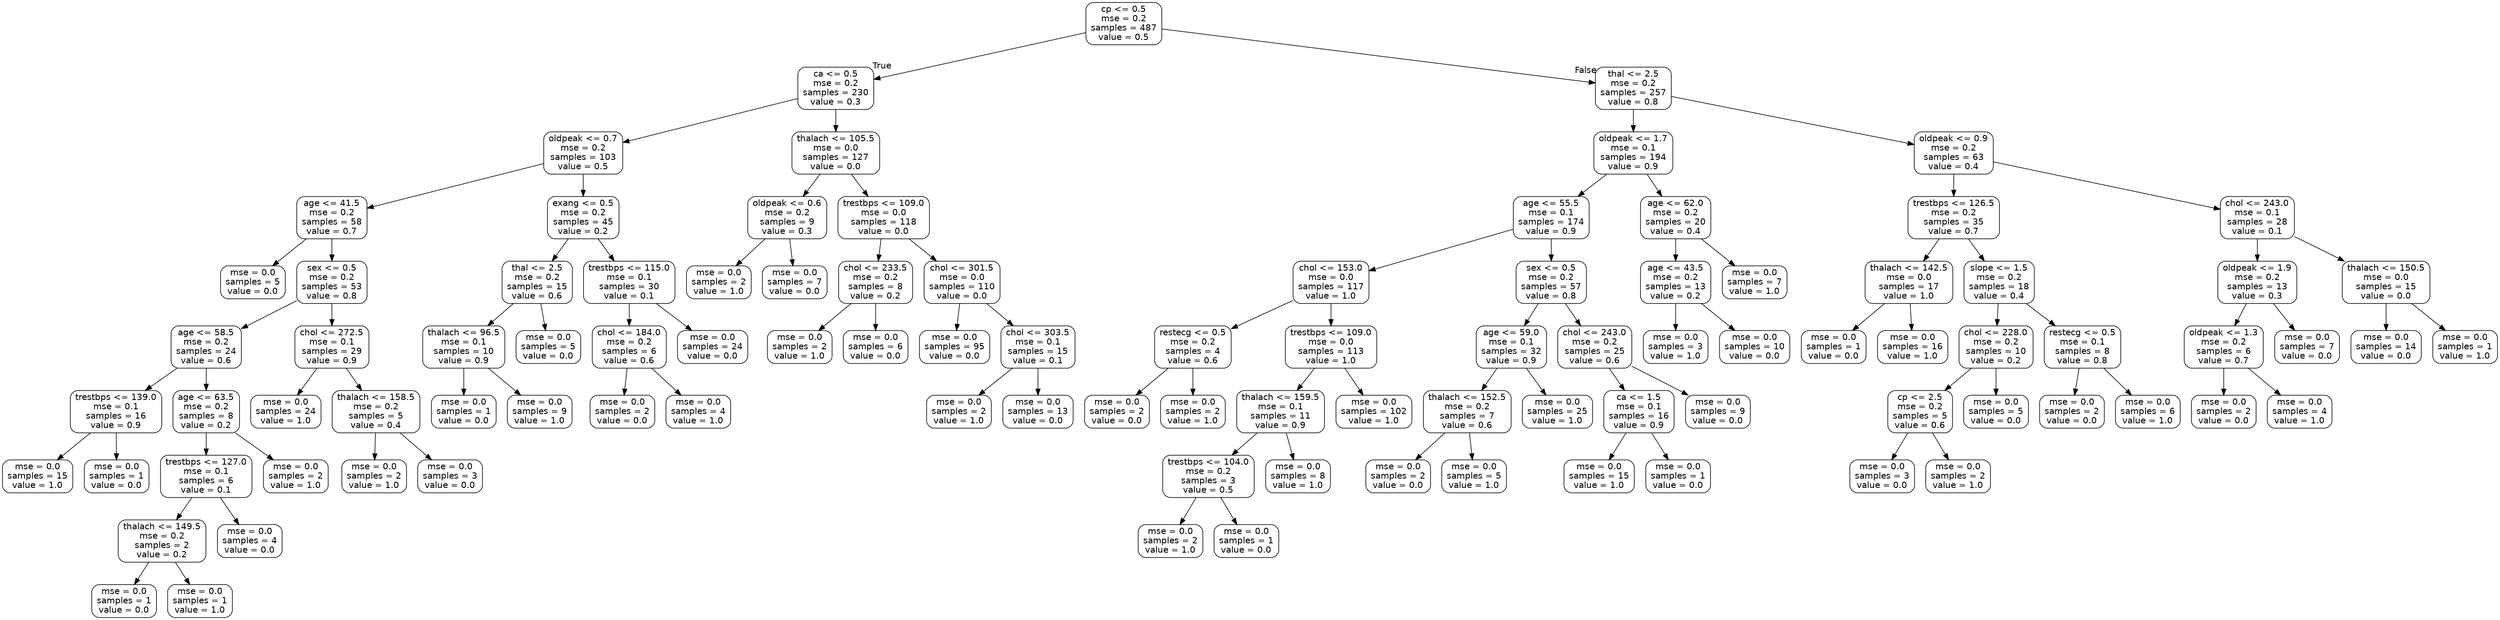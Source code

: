 digraph Tree {
node [shape=box, style="rounded", color="black", fontname=helvetica] ;
edge [fontname=helvetica] ;
0 [label="cp <= 0.5\nmse = 0.2\nsamples = 487\nvalue = 0.5"] ;
1 [label="ca <= 0.5\nmse = 0.2\nsamples = 230\nvalue = 0.3"] ;
0 -> 1 [labeldistance=2.5, labelangle=45, headlabel="True"] ;
2 [label="oldpeak <= 0.7\nmse = 0.2\nsamples = 103\nvalue = 0.5"] ;
1 -> 2 ;
3 [label="age <= 41.5\nmse = 0.2\nsamples = 58\nvalue = 0.7"] ;
2 -> 3 ;
4 [label="mse = 0.0\nsamples = 5\nvalue = 0.0"] ;
3 -> 4 ;
5 [label="sex <= 0.5\nmse = 0.2\nsamples = 53\nvalue = 0.8"] ;
3 -> 5 ;
6 [label="age <= 58.5\nmse = 0.2\nsamples = 24\nvalue = 0.6"] ;
5 -> 6 ;
7 [label="trestbps <= 139.0\nmse = 0.1\nsamples = 16\nvalue = 0.9"] ;
6 -> 7 ;
8 [label="mse = 0.0\nsamples = 15\nvalue = 1.0"] ;
7 -> 8 ;
9 [label="mse = 0.0\nsamples = 1\nvalue = 0.0"] ;
7 -> 9 ;
10 [label="age <= 63.5\nmse = 0.2\nsamples = 8\nvalue = 0.2"] ;
6 -> 10 ;
11 [label="trestbps <= 127.0\nmse = 0.1\nsamples = 6\nvalue = 0.1"] ;
10 -> 11 ;
12 [label="thalach <= 149.5\nmse = 0.2\nsamples = 2\nvalue = 0.2"] ;
11 -> 12 ;
13 [label="mse = 0.0\nsamples = 1\nvalue = 0.0"] ;
12 -> 13 ;
14 [label="mse = 0.0\nsamples = 1\nvalue = 1.0"] ;
12 -> 14 ;
15 [label="mse = 0.0\nsamples = 4\nvalue = 0.0"] ;
11 -> 15 ;
16 [label="mse = 0.0\nsamples = 2\nvalue = 1.0"] ;
10 -> 16 ;
17 [label="chol <= 272.5\nmse = 0.1\nsamples = 29\nvalue = 0.9"] ;
5 -> 17 ;
18 [label="mse = 0.0\nsamples = 24\nvalue = 1.0"] ;
17 -> 18 ;
19 [label="thalach <= 158.5\nmse = 0.2\nsamples = 5\nvalue = 0.4"] ;
17 -> 19 ;
20 [label="mse = 0.0\nsamples = 2\nvalue = 1.0"] ;
19 -> 20 ;
21 [label="mse = 0.0\nsamples = 3\nvalue = 0.0"] ;
19 -> 21 ;
22 [label="exang <= 0.5\nmse = 0.2\nsamples = 45\nvalue = 0.2"] ;
2 -> 22 ;
23 [label="thal <= 2.5\nmse = 0.2\nsamples = 15\nvalue = 0.6"] ;
22 -> 23 ;
24 [label="thalach <= 96.5\nmse = 0.1\nsamples = 10\nvalue = 0.9"] ;
23 -> 24 ;
25 [label="mse = 0.0\nsamples = 1\nvalue = 0.0"] ;
24 -> 25 ;
26 [label="mse = 0.0\nsamples = 9\nvalue = 1.0"] ;
24 -> 26 ;
27 [label="mse = 0.0\nsamples = 5\nvalue = 0.0"] ;
23 -> 27 ;
28 [label="trestbps <= 115.0\nmse = 0.1\nsamples = 30\nvalue = 0.1"] ;
22 -> 28 ;
29 [label="chol <= 184.0\nmse = 0.2\nsamples = 6\nvalue = 0.6"] ;
28 -> 29 ;
30 [label="mse = 0.0\nsamples = 2\nvalue = 0.0"] ;
29 -> 30 ;
31 [label="mse = 0.0\nsamples = 4\nvalue = 1.0"] ;
29 -> 31 ;
32 [label="mse = 0.0\nsamples = 24\nvalue = 0.0"] ;
28 -> 32 ;
33 [label="thalach <= 105.5\nmse = 0.0\nsamples = 127\nvalue = 0.0"] ;
1 -> 33 ;
34 [label="oldpeak <= 0.6\nmse = 0.2\nsamples = 9\nvalue = 0.3"] ;
33 -> 34 ;
35 [label="mse = 0.0\nsamples = 2\nvalue = 1.0"] ;
34 -> 35 ;
36 [label="mse = 0.0\nsamples = 7\nvalue = 0.0"] ;
34 -> 36 ;
37 [label="trestbps <= 109.0\nmse = 0.0\nsamples = 118\nvalue = 0.0"] ;
33 -> 37 ;
38 [label="chol <= 233.5\nmse = 0.2\nsamples = 8\nvalue = 0.2"] ;
37 -> 38 ;
39 [label="mse = 0.0\nsamples = 2\nvalue = 1.0"] ;
38 -> 39 ;
40 [label="mse = 0.0\nsamples = 6\nvalue = 0.0"] ;
38 -> 40 ;
41 [label="chol <= 301.5\nmse = 0.0\nsamples = 110\nvalue = 0.0"] ;
37 -> 41 ;
42 [label="mse = 0.0\nsamples = 95\nvalue = 0.0"] ;
41 -> 42 ;
43 [label="chol <= 303.5\nmse = 0.1\nsamples = 15\nvalue = 0.1"] ;
41 -> 43 ;
44 [label="mse = 0.0\nsamples = 2\nvalue = 1.0"] ;
43 -> 44 ;
45 [label="mse = 0.0\nsamples = 13\nvalue = 0.0"] ;
43 -> 45 ;
46 [label="thal <= 2.5\nmse = 0.2\nsamples = 257\nvalue = 0.8"] ;
0 -> 46 [labeldistance=2.5, labelangle=-45, headlabel="False"] ;
47 [label="oldpeak <= 1.7\nmse = 0.1\nsamples = 194\nvalue = 0.9"] ;
46 -> 47 ;
48 [label="age <= 55.5\nmse = 0.1\nsamples = 174\nvalue = 0.9"] ;
47 -> 48 ;
49 [label="chol <= 153.0\nmse = 0.0\nsamples = 117\nvalue = 1.0"] ;
48 -> 49 ;
50 [label="restecg <= 0.5\nmse = 0.2\nsamples = 4\nvalue = 0.6"] ;
49 -> 50 ;
51 [label="mse = 0.0\nsamples = 2\nvalue = 0.0"] ;
50 -> 51 ;
52 [label="mse = 0.0\nsamples = 2\nvalue = 1.0"] ;
50 -> 52 ;
53 [label="trestbps <= 109.0\nmse = 0.0\nsamples = 113\nvalue = 1.0"] ;
49 -> 53 ;
54 [label="thalach <= 159.5\nmse = 0.1\nsamples = 11\nvalue = 0.9"] ;
53 -> 54 ;
55 [label="trestbps <= 104.0\nmse = 0.2\nsamples = 3\nvalue = 0.5"] ;
54 -> 55 ;
56 [label="mse = 0.0\nsamples = 2\nvalue = 1.0"] ;
55 -> 56 ;
57 [label="mse = 0.0\nsamples = 1\nvalue = 0.0"] ;
55 -> 57 ;
58 [label="mse = 0.0\nsamples = 8\nvalue = 1.0"] ;
54 -> 58 ;
59 [label="mse = 0.0\nsamples = 102\nvalue = 1.0"] ;
53 -> 59 ;
60 [label="sex <= 0.5\nmse = 0.2\nsamples = 57\nvalue = 0.8"] ;
48 -> 60 ;
61 [label="age <= 59.0\nmse = 0.1\nsamples = 32\nvalue = 0.9"] ;
60 -> 61 ;
62 [label="thalach <= 152.5\nmse = 0.2\nsamples = 7\nvalue = 0.6"] ;
61 -> 62 ;
63 [label="mse = 0.0\nsamples = 2\nvalue = 0.0"] ;
62 -> 63 ;
64 [label="mse = 0.0\nsamples = 5\nvalue = 1.0"] ;
62 -> 64 ;
65 [label="mse = 0.0\nsamples = 25\nvalue = 1.0"] ;
61 -> 65 ;
66 [label="chol <= 243.0\nmse = 0.2\nsamples = 25\nvalue = 0.6"] ;
60 -> 66 ;
67 [label="ca <= 1.5\nmse = 0.1\nsamples = 16\nvalue = 0.9"] ;
66 -> 67 ;
68 [label="mse = 0.0\nsamples = 15\nvalue = 1.0"] ;
67 -> 68 ;
69 [label="mse = 0.0\nsamples = 1\nvalue = 0.0"] ;
67 -> 69 ;
70 [label="mse = 0.0\nsamples = 9\nvalue = 0.0"] ;
66 -> 70 ;
71 [label="age <= 62.0\nmse = 0.2\nsamples = 20\nvalue = 0.4"] ;
47 -> 71 ;
72 [label="age <= 43.5\nmse = 0.2\nsamples = 13\nvalue = 0.2"] ;
71 -> 72 ;
73 [label="mse = 0.0\nsamples = 3\nvalue = 1.0"] ;
72 -> 73 ;
74 [label="mse = 0.0\nsamples = 10\nvalue = 0.0"] ;
72 -> 74 ;
75 [label="mse = 0.0\nsamples = 7\nvalue = 1.0"] ;
71 -> 75 ;
76 [label="oldpeak <= 0.9\nmse = 0.2\nsamples = 63\nvalue = 0.4"] ;
46 -> 76 ;
77 [label="trestbps <= 126.5\nmse = 0.2\nsamples = 35\nvalue = 0.7"] ;
76 -> 77 ;
78 [label="thalach <= 142.5\nmse = 0.0\nsamples = 17\nvalue = 1.0"] ;
77 -> 78 ;
79 [label="mse = 0.0\nsamples = 1\nvalue = 0.0"] ;
78 -> 79 ;
80 [label="mse = 0.0\nsamples = 16\nvalue = 1.0"] ;
78 -> 80 ;
81 [label="slope <= 1.5\nmse = 0.2\nsamples = 18\nvalue = 0.4"] ;
77 -> 81 ;
82 [label="chol <= 228.0\nmse = 0.2\nsamples = 10\nvalue = 0.2"] ;
81 -> 82 ;
83 [label="cp <= 2.5\nmse = 0.2\nsamples = 5\nvalue = 0.6"] ;
82 -> 83 ;
84 [label="mse = 0.0\nsamples = 3\nvalue = 0.0"] ;
83 -> 84 ;
85 [label="mse = 0.0\nsamples = 2\nvalue = 1.0"] ;
83 -> 85 ;
86 [label="mse = 0.0\nsamples = 5\nvalue = 0.0"] ;
82 -> 86 ;
87 [label="restecg <= 0.5\nmse = 0.1\nsamples = 8\nvalue = 0.8"] ;
81 -> 87 ;
88 [label="mse = 0.0\nsamples = 2\nvalue = 0.0"] ;
87 -> 88 ;
89 [label="mse = 0.0\nsamples = 6\nvalue = 1.0"] ;
87 -> 89 ;
90 [label="chol <= 243.0\nmse = 0.1\nsamples = 28\nvalue = 0.1"] ;
76 -> 90 ;
91 [label="oldpeak <= 1.9\nmse = 0.2\nsamples = 13\nvalue = 0.3"] ;
90 -> 91 ;
92 [label="oldpeak <= 1.3\nmse = 0.2\nsamples = 6\nvalue = 0.7"] ;
91 -> 92 ;
93 [label="mse = 0.0\nsamples = 2\nvalue = 0.0"] ;
92 -> 93 ;
94 [label="mse = 0.0\nsamples = 4\nvalue = 1.0"] ;
92 -> 94 ;
95 [label="mse = 0.0\nsamples = 7\nvalue = 0.0"] ;
91 -> 95 ;
96 [label="thalach <= 150.5\nmse = 0.0\nsamples = 15\nvalue = 0.0"] ;
90 -> 96 ;
97 [label="mse = 0.0\nsamples = 14\nvalue = 0.0"] ;
96 -> 97 ;
98 [label="mse = 0.0\nsamples = 1\nvalue = 1.0"] ;
96 -> 98 ;
}